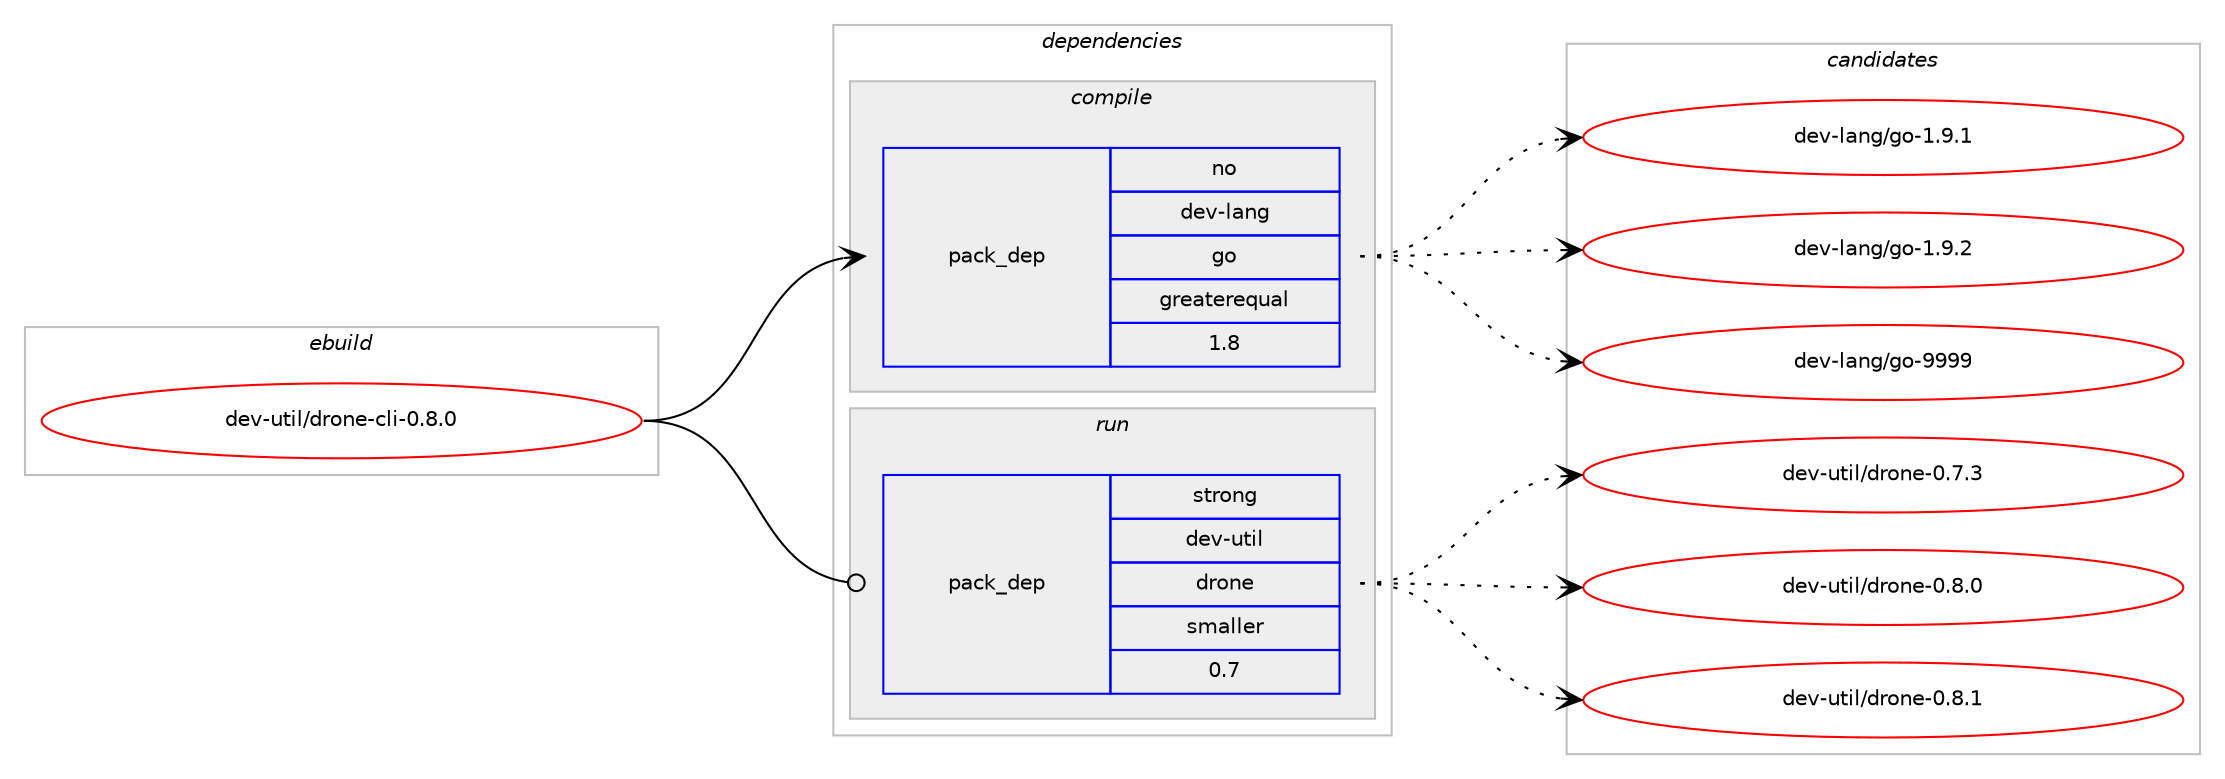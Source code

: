 digraph prolog {

# *************
# Graph options
# *************

newrank=true;
concentrate=true;
compound=true;
graph [rankdir=LR,fontname=Helvetica,fontsize=10,ranksep=1.5];#, ranksep=2.5, nodesep=0.2];
edge  [arrowhead=vee];
node  [fontname=Helvetica,fontsize=10];

# **********
# The ebuild
# **********

subgraph cluster_leftcol {
color=gray;
rank=same;
label=<<i>ebuild</i>>;
id [label="dev-util/drone-cli-0.8.0", color=red, width=4, href="../dev-util/drone-cli-0.8.0.svg"];
}

# ****************
# The dependencies
# ****************

subgraph cluster_midcol {
color=gray;
label=<<i>dependencies</i>>;
subgraph cluster_compile {
fillcolor="#eeeeee";
style=filled;
label=<<i>compile</i>>;
subgraph pack202648 {
dependency284922 [label=<<TABLE BORDER="0" CELLBORDER="1" CELLSPACING="0" CELLPADDING="4" WIDTH="220"><TR><TD ROWSPAN="6" CELLPADDING="30">pack_dep</TD></TR><TR><TD WIDTH="110">no</TD></TR><TR><TD>dev-lang</TD></TR><TR><TD>go</TD></TR><TR><TD>greaterequal</TD></TR><TR><TD>1.8</TD></TR></TABLE>>, shape=none, color=blue];
}
id:e -> dependency284922:w [weight=20,style="solid",arrowhead="vee"];
}
subgraph cluster_compileandrun {
fillcolor="#eeeeee";
style=filled;
label=<<i>compile and run</i>>;
}
subgraph cluster_run {
fillcolor="#eeeeee";
style=filled;
label=<<i>run</i>>;
subgraph pack202649 {
dependency284923 [label=<<TABLE BORDER="0" CELLBORDER="1" CELLSPACING="0" CELLPADDING="4" WIDTH="220"><TR><TD ROWSPAN="6" CELLPADDING="30">pack_dep</TD></TR><TR><TD WIDTH="110">strong</TD></TR><TR><TD>dev-util</TD></TR><TR><TD>drone</TD></TR><TR><TD>smaller</TD></TR><TR><TD>0.7</TD></TR></TABLE>>, shape=none, color=blue];
}
id:e -> dependency284923:w [weight=20,style="solid",arrowhead="odot"];
}
}

# **************
# The candidates
# **************

subgraph cluster_choices {
rank=same;
color=gray;
label=<<i>candidates</i>>;

subgraph choice202648 {
color=black;
nodesep=1;
choice100101118451089711010347103111454946574649 [label="dev-lang/go-1.9.1", color=red, width=4,href="../dev-lang/go-1.9.1.svg"];
choice100101118451089711010347103111454946574650 [label="dev-lang/go-1.9.2", color=red, width=4,href="../dev-lang/go-1.9.2.svg"];
choice1001011184510897110103471031114557575757 [label="dev-lang/go-9999", color=red, width=4,href="../dev-lang/go-9999.svg"];
dependency284922:e -> choice100101118451089711010347103111454946574649:w [style=dotted,weight="100"];
dependency284922:e -> choice100101118451089711010347103111454946574650:w [style=dotted,weight="100"];
dependency284922:e -> choice1001011184510897110103471031114557575757:w [style=dotted,weight="100"];
}
subgraph choice202649 {
color=black;
nodesep=1;
choice1001011184511711610510847100114111110101454846554651 [label="dev-util/drone-0.7.3", color=red, width=4,href="../dev-util/drone-0.7.3.svg"];
choice1001011184511711610510847100114111110101454846564648 [label="dev-util/drone-0.8.0", color=red, width=4,href="../dev-util/drone-0.8.0.svg"];
choice1001011184511711610510847100114111110101454846564649 [label="dev-util/drone-0.8.1", color=red, width=4,href="../dev-util/drone-0.8.1.svg"];
dependency284923:e -> choice1001011184511711610510847100114111110101454846554651:w [style=dotted,weight="100"];
dependency284923:e -> choice1001011184511711610510847100114111110101454846564648:w [style=dotted,weight="100"];
dependency284923:e -> choice1001011184511711610510847100114111110101454846564649:w [style=dotted,weight="100"];
}
}

}
